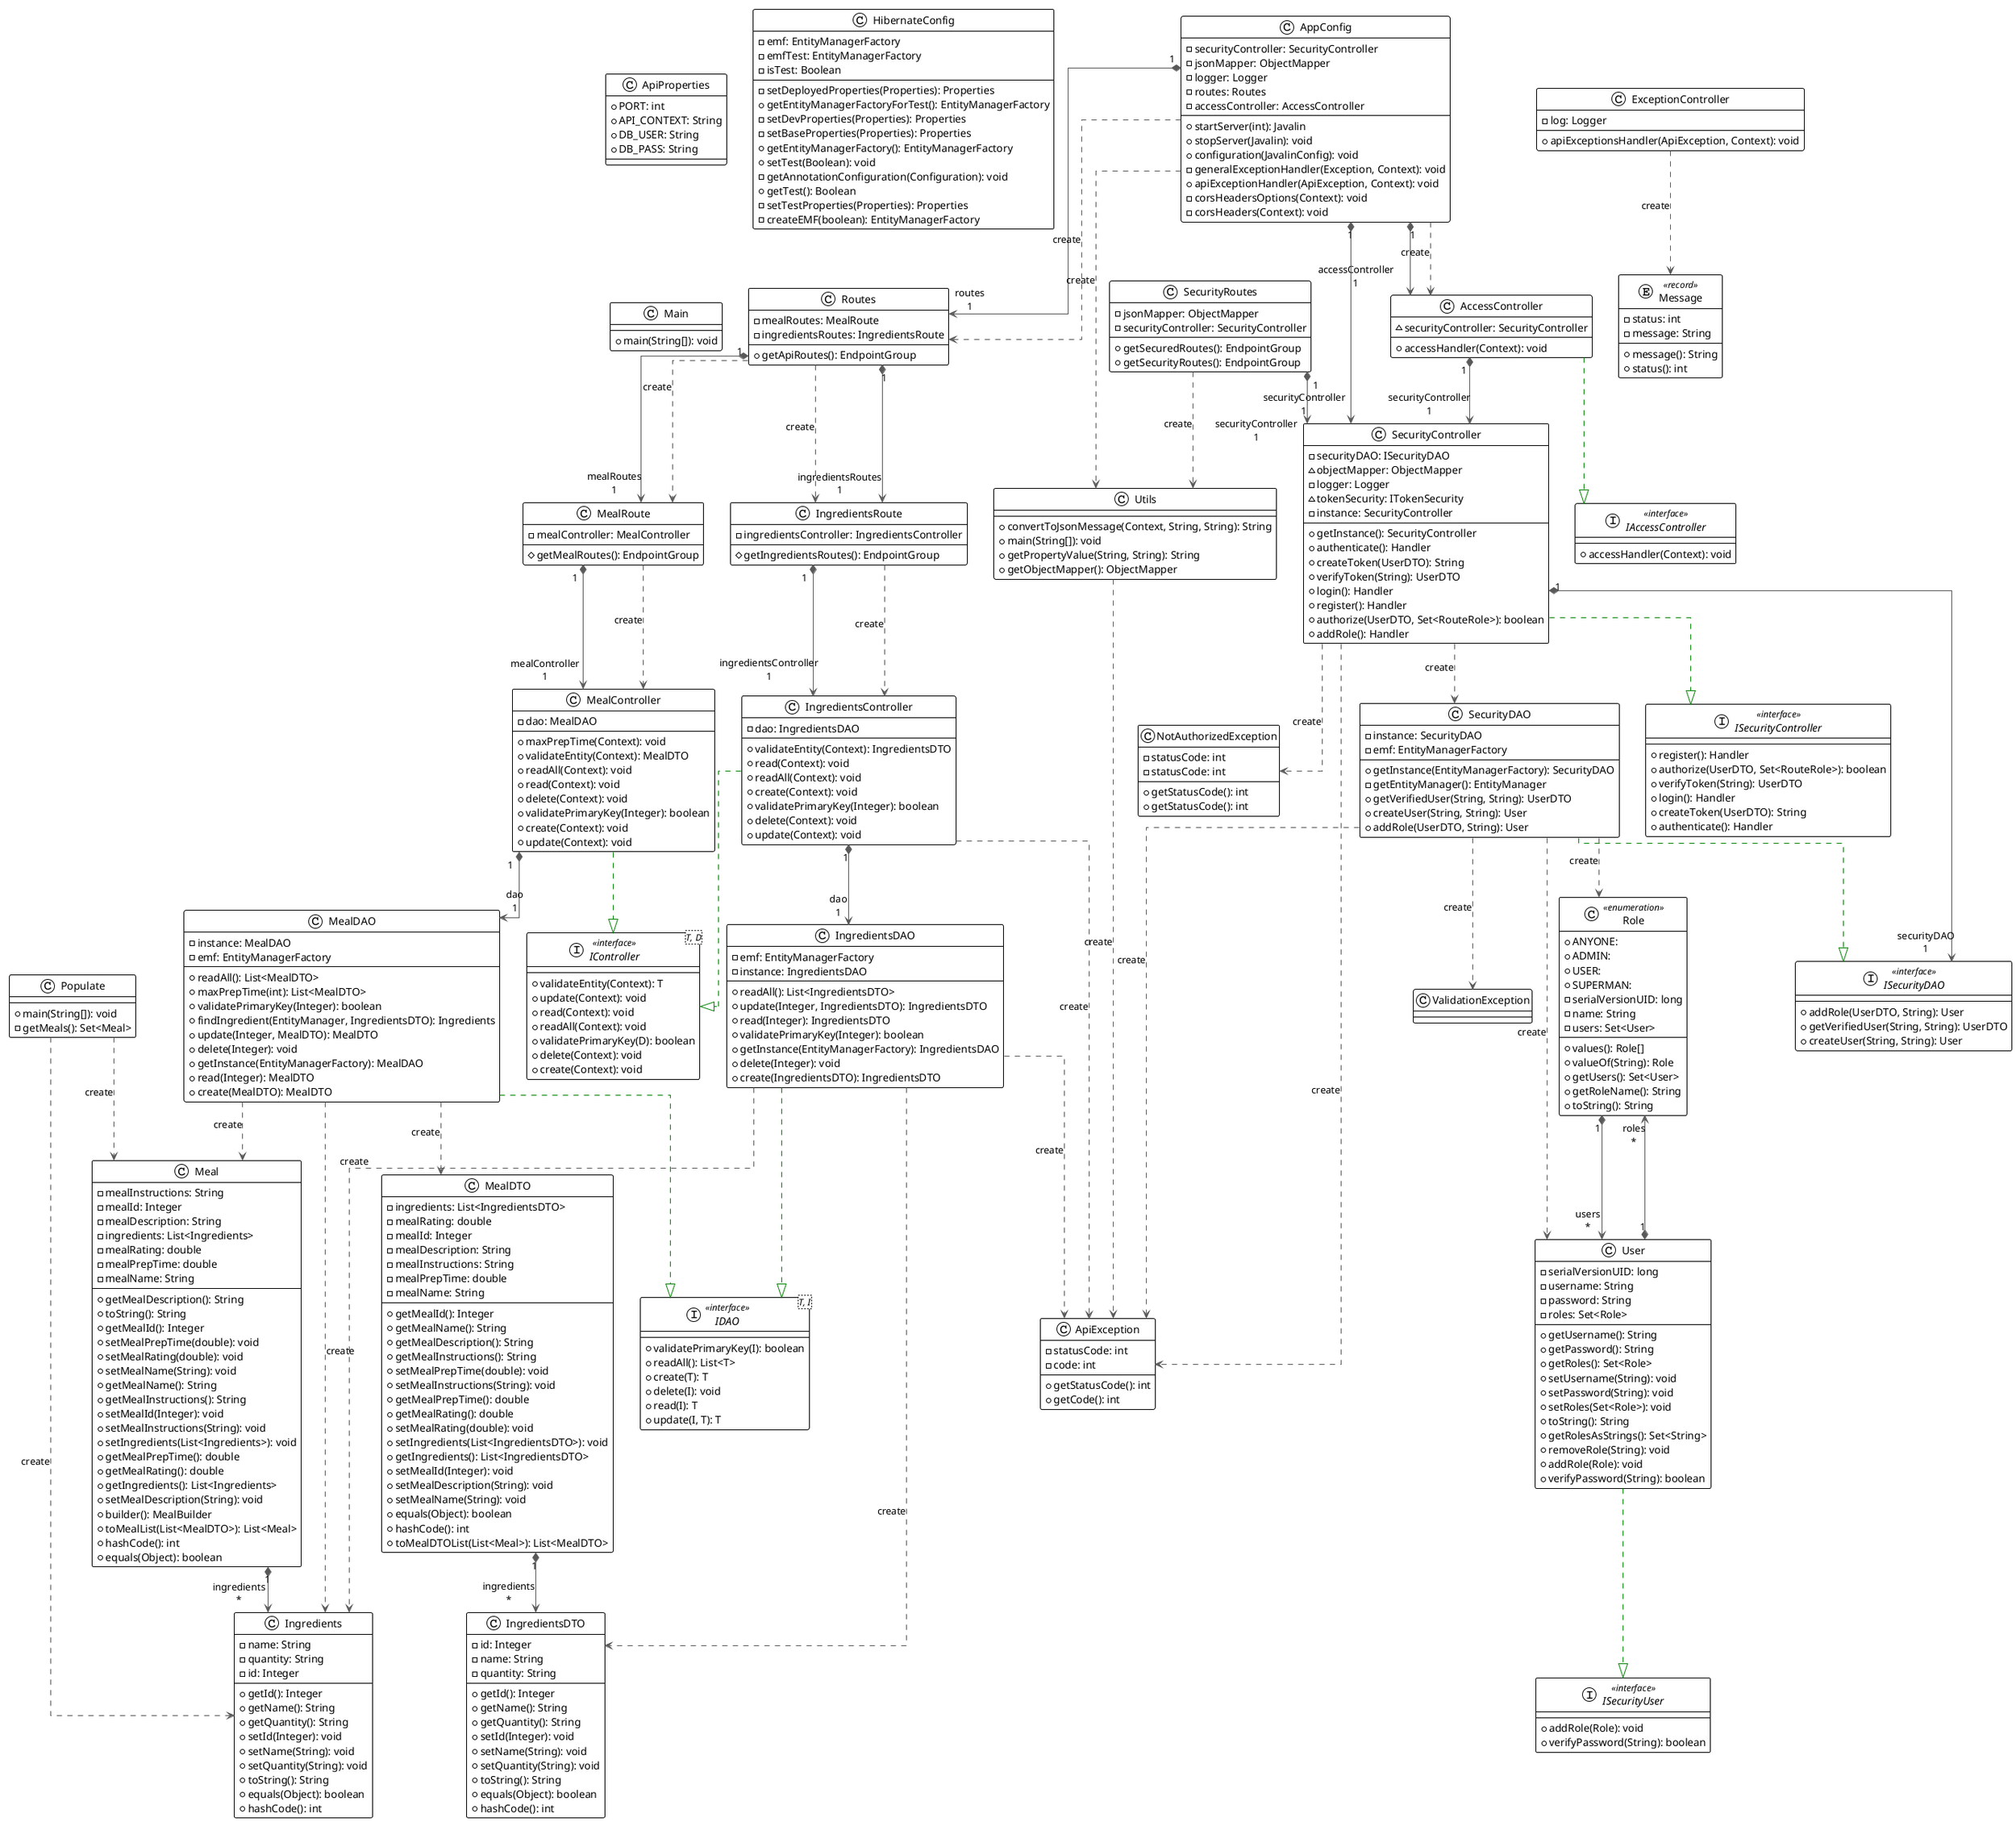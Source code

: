 @startuml
!theme plain
top to bottom direction
skinparam linetype ortho

class AccessController {
  ~ securityController: SecurityController
  + accessHandler(Context): void
}
class ApiException {
  - statusCode: int
  + getStatusCode(): int
}
class ApiException {
  - code: int
  + getCode(): int
}
class ApiProperties {
  + PORT: int
  + API_CONTEXT: String
  + DB_USER: String
  + DB_PASS: String
}
class AppConfig {
  - securityController: SecurityController
  - jsonMapper: ObjectMapper
  - logger: Logger
  - routes: Routes
  - accessController: AccessController
  + startServer(int): Javalin
  + stopServer(Javalin): void
  + configuration(JavalinConfig): void
  - generalExceptionHandler(Exception, Context): void
  + apiExceptionHandler(ApiException, Context): void
  - corsHeadersOptions(Context): void
  - corsHeaders(Context): void
}
class ExceptionController {
  - log: Logger
  + apiExceptionsHandler(ApiException, Context): void
}
class HibernateConfig {
  - emf: EntityManagerFactory
  - emfTest: EntityManagerFactory
  - isTest: Boolean
  - setDeployedProperties(Properties): Properties
  + getEntityManagerFactoryForTest(): EntityManagerFactory
  - setDevProperties(Properties): Properties
  - setBaseProperties(Properties): Properties
  + getEntityManagerFactory(): EntityManagerFactory
  + setTest(Boolean): void
  - getAnnotationConfiguration(Configuration): void
  + getTest(): Boolean
  - setTestProperties(Properties): Properties
  - createEMF(boolean): EntityManagerFactory
}
interface IAccessController << interface >> {
  + accessHandler(Context): void
}
interface IController<T, D> << interface >> {
  + validateEntity(Context): T
  + update(Context): void
  + read(Context): void
  + readAll(Context): void
  + validatePrimaryKey(D): boolean
  + delete(Context): void
  + create(Context): void
}
interface IDAO<T, I> << interface >> {
  + validatePrimaryKey(I): boolean
  + readAll(): List<T>
  + create(T): T
  + delete(I): void
  + read(I): T
  + update(I, T): T
}
interface ISecurityController << interface >> {
  + register(): Handler
  + authorize(UserDTO, Set<RouteRole>): boolean
  + verifyToken(String): UserDTO
  + login(): Handler
  + createToken(UserDTO): String
  + authenticate(): Handler
}
interface ISecurityDAO << interface >> {
  + addRole(UserDTO, String): User
  + getVerifiedUser(String, String): UserDTO
  + createUser(String, String): User
}
interface ISecurityUser << interface >> {
  + addRole(Role): void
  + verifyPassword(String): boolean
}
class Ingredients {
  - name: String
  - quantity: String
  - id: Integer
  + getId(): Integer
  + getName(): String
  + getQuantity(): String
  + setId(Integer): void
  + setName(String): void
  + setQuantity(String): void
  + toString(): String
  + equals(Object): boolean
  + hashCode(): int
}
class IngredientsController {
  - dao: IngredientsDAO
  + validateEntity(Context): IngredientsDTO
  + read(Context): void
  + readAll(Context): void
  + create(Context): void
  + validatePrimaryKey(Integer): boolean
  + delete(Context): void
  + update(Context): void
}
class IngredientsDAO {
  - emf: EntityManagerFactory
  - instance: IngredientsDAO
  + readAll(): List<IngredientsDTO>
  + update(Integer, IngredientsDTO): IngredientsDTO
  + read(Integer): IngredientsDTO
  + validatePrimaryKey(Integer): boolean
  + getInstance(EntityManagerFactory): IngredientsDAO
  + delete(Integer): void
  + create(IngredientsDTO): IngredientsDTO
}
class IngredientsDTO {
  - id: Integer
  - name: String
  - quantity: String
  + getId(): Integer
  + getName(): String
  + getQuantity(): String
  + setId(Integer): void
  + setName(String): void
  + setQuantity(String): void
  + toString(): String
  + equals(Object): boolean
  + hashCode(): int
}
class IngredientsRoute {
  - ingredientsController: IngredientsController
  # getIngredientsRoutes(): EndpointGroup
}
class Main {
  + main(String[]): void
}
class Meal {
  - mealInstructions: String
  - mealId: Integer
  - mealDescription: String
  - ingredients: List<Ingredients>
  - mealRating: double
  - mealPrepTime: double
  - mealName: String
  + getMealDescription(): String
  + toString(): String
  + getMealId(): Integer
  + setMealPrepTime(double): void
  + setMealRating(double): void
  + setMealName(String): void
  + getMealName(): String
  + getMealInstructions(): String
  + setMealId(Integer): void
  + setMealInstructions(String): void
  + setIngredients(List<Ingredients>): void
  + getMealPrepTime(): double
  + getMealRating(): double
  + getIngredients(): List<Ingredients>
  + setMealDescription(String): void
  + builder(): MealBuilder
  + toMealList(List<MealDTO>): List<Meal>
  + hashCode(): int
  + equals(Object): boolean
}
class MealController {
  - dao: MealDAO
  + maxPrepTime(Context): void
  + validateEntity(Context): MealDTO
  + readAll(Context): void
  + read(Context): void
  + delete(Context): void
  + validatePrimaryKey(Integer): boolean
  + create(Context): void
  + update(Context): void
}
class MealDAO {
  - instance: MealDAO
  - emf: EntityManagerFactory
  + readAll(): List<MealDTO>
  + maxPrepTime(int): List<MealDTO>
  + validatePrimaryKey(Integer): boolean
  + findIngredient(EntityManager, IngredientsDTO): Ingredients
  + update(Integer, MealDTO): MealDTO
  + delete(Integer): void
  + getInstance(EntityManagerFactory): MealDAO
  + read(Integer): MealDTO
  + create(MealDTO): MealDTO
}
class MealDTO {
  - ingredients: List<IngredientsDTO>
  - mealRating: double
  - mealId: Integer
  - mealDescription: String
  - mealInstructions: String
  - mealPrepTime: double
  - mealName: String
  + getMealId(): Integer
  + getMealName(): String
  + getMealDescription(): String
  + getMealInstructions(): String
  + setMealPrepTime(double): void
  + setMealInstructions(String): void
  + getMealPrepTime(): double
  + getMealRating(): double
  + setMealRating(double): void
  + setIngredients(List<IngredientsDTO>): void
  + getIngredients(): List<IngredientsDTO>
  + setMealId(Integer): void
  + setMealDescription(String): void
  + setMealName(String): void
  + equals(Object): boolean
  + hashCode(): int
  + toMealDTOList(List<Meal>): List<MealDTO>
}
class MealRoute {
  - mealController: MealController
  # getMealRoutes(): EndpointGroup
}
entity Message << record >> {
  - status: int
  - message: String
  + message(): String
  + status(): int
}
class NotAuthorizedException {
  - statusCode: int
  + getStatusCode(): int
}
class NotAuthorizedException {
  - statusCode: int
  + getStatusCode(): int
}
class Populate {
  + main(String[]): void
  - getMeals(): Set<Meal>
}
enum Role << enumeration >> {
  + ANYONE:
  + ADMIN:
  + USER:
  + SUPERMAN:
  + values(): Role[]
  + valueOf(String): Role
}
class Role {
  - serialVersionUID: long
  - name: String
  - users: Set<User>
  + getUsers(): Set<User>
  + getRoleName(): String
  + toString(): String
}
class Routes {
  - mealRoutes: MealRoute
  - ingredientsRoutes: IngredientsRoute
  + getApiRoutes(): EndpointGroup
}
class SecurityController {
  - securityDAO: ISecurityDAO
  ~ objectMapper: ObjectMapper
  - logger: Logger
  ~ tokenSecurity: ITokenSecurity
  - instance: SecurityController
  + getInstance(): SecurityController
  + authenticate(): Handler
  + createToken(UserDTO): String
  + verifyToken(String): UserDTO
  + login(): Handler
  + register(): Handler
  + authorize(UserDTO, Set<RouteRole>): boolean
  + addRole(): Handler
}
class SecurityDAO {
  - instance: SecurityDAO
  - emf: EntityManagerFactory
  + getInstance(EntityManagerFactory): SecurityDAO
  - getEntityManager(): EntityManager
  + getVerifiedUser(String, String): UserDTO
  + createUser(String, String): User
  + addRole(UserDTO, String): User
}
class SecurityRoutes {
  - jsonMapper: ObjectMapper
  - securityController: SecurityController
  + getSecuredRoutes(): EndpointGroup
  + getSecurityRoutes(): EndpointGroup
}
class User {
  - serialVersionUID: long
  - username: String
  - password: String
  - roles: Set<Role>
  + getUsername(): String
  + getPassword(): String
  + getRoles(): Set<Role>
  + setUsername(String): void
  + setPassword(String): void
  + setRoles(Set<Role>): void
  + toString(): String
  + getRolesAsStrings(): Set<String>
  + removeRole(String): void
  + addRole(Role): void
  + verifyPassword(String): boolean
}
class Utils {
  + convertToJsonMessage(Context, String, String): String
  + main(String[]): void
  + getPropertyValue(String, String): String
  + getObjectMapper(): ObjectMapper
}
class ValidationException
class ValidationException

AccessController        -[#008200,dashed]-^  IAccessController
AccessController       "1" *-[#595959,plain]-> "securityController\n1" SecurityController
AppConfig              "1" *-[#595959,plain]-> "accessController\n1" AccessController
AppConfig               -[#595959,dashed]->  AccessController       : "«create»"
AppConfig              "1" *-[#595959,plain]-> "routes\n1" Routes
AppConfig               -[#595959,dashed]->  Routes                 : "«create»"
AppConfig              "1" *-[#595959,plain]-> "securityController\n1" SecurityController
AppConfig               -[#595959,dashed]->  Utils                  : "«create»"
ExceptionController     -[#595959,dashed]->  Message                : "«create»"
IngredientsController   -[#595959,dashed]->  ApiException           : "«create»"
IngredientsController   -[#008200,dashed]-^  IController
IngredientsController  "1" *-[#595959,plain]-> "dao\n1" IngredientsDAO
IngredientsDAO          -[#595959,dashed]->  ApiException           : "«create»"
IngredientsDAO          -[#008200,dashed]-^  IDAO
IngredientsDAO          -[#595959,dashed]->  Ingredients            : "«create»"
IngredientsDAO          -[#595959,dashed]->  IngredientsDTO         : "«create»"
IngredientsRoute       "1" *-[#595959,plain]-> "ingredientsController\n1" IngredientsController
IngredientsRoute        -[#595959,dashed]->  IngredientsController  : "«create»"
Meal                   "1" *-[#595959,plain]-> "ingredients\n*" Ingredients
MealController          -[#008200,dashed]-^  IController
MealController         "1" *-[#595959,plain]-> "dao\n1" MealDAO
MealDAO                 -[#008200,dashed]-^  IDAO
MealDAO                 -[#595959,dashed]->  Ingredients            : "«create»"
MealDAO                 -[#595959,dashed]->  Meal                   : "«create»"
MealDAO                 -[#595959,dashed]->  MealDTO                : "«create»"
MealDTO                "1" *-[#595959,plain]-> "ingredients\n*" IngredientsDTO
MealRoute              "1" *-[#595959,plain]-> "mealController\n1" MealController
MealRoute               -[#595959,dashed]->  MealController         : "«create»"
Populate                -[#595959,dashed]->  Ingredients            : "«create»"
Populate                -[#595959,dashed]->  Meal                   : "«create»"
Role                   "1" *-[#595959,plain]-> "users\n*" User
Routes                  -[#595959,dashed]->  IngredientsRoute       : "«create»"
Routes                 "1" *-[#595959,plain]-> "ingredientsRoutes\n1" IngredientsRoute
Routes                 "1" *-[#595959,plain]-> "mealRoutes\n1" MealRoute
Routes                  -[#595959,dashed]->  MealRoute              : "«create»"
SecurityController      -[#595959,dashed]->  ApiException           : "«create»"
SecurityController      -[#008200,dashed]-^  ISecurityController
SecurityController     "1" *-[#595959,plain]-> "securityDAO\n1" ISecurityDAO
SecurityController      -[#595959,dashed]->  NotAuthorizedException : "«create»"
SecurityController      -[#595959,dashed]->  SecurityDAO            : "«create»"
SecurityDAO             -[#595959,dashed]->  ApiException           : "«create»"
SecurityDAO             -[#008200,dashed]-^  ISecurityDAO
SecurityDAO             -[#595959,dashed]->  Role                   : "«create»"
SecurityDAO             -[#595959,dashed]->  User                   : "«create»"
SecurityDAO             -[#595959,dashed]->  ValidationException    : "«create»"
SecurityRoutes         "1" *-[#595959,plain]-> "securityController\n1" SecurityController
SecurityRoutes          -[#595959,dashed]->  Utils                  : "«create»"
User                    -[#008200,dashed]-^  ISecurityUser
User                   "1" *-[#595959,plain]-> "roles\n*" Role
Utils                   -[#595959,dashed]->  ApiException           : "«create»"
@enduml